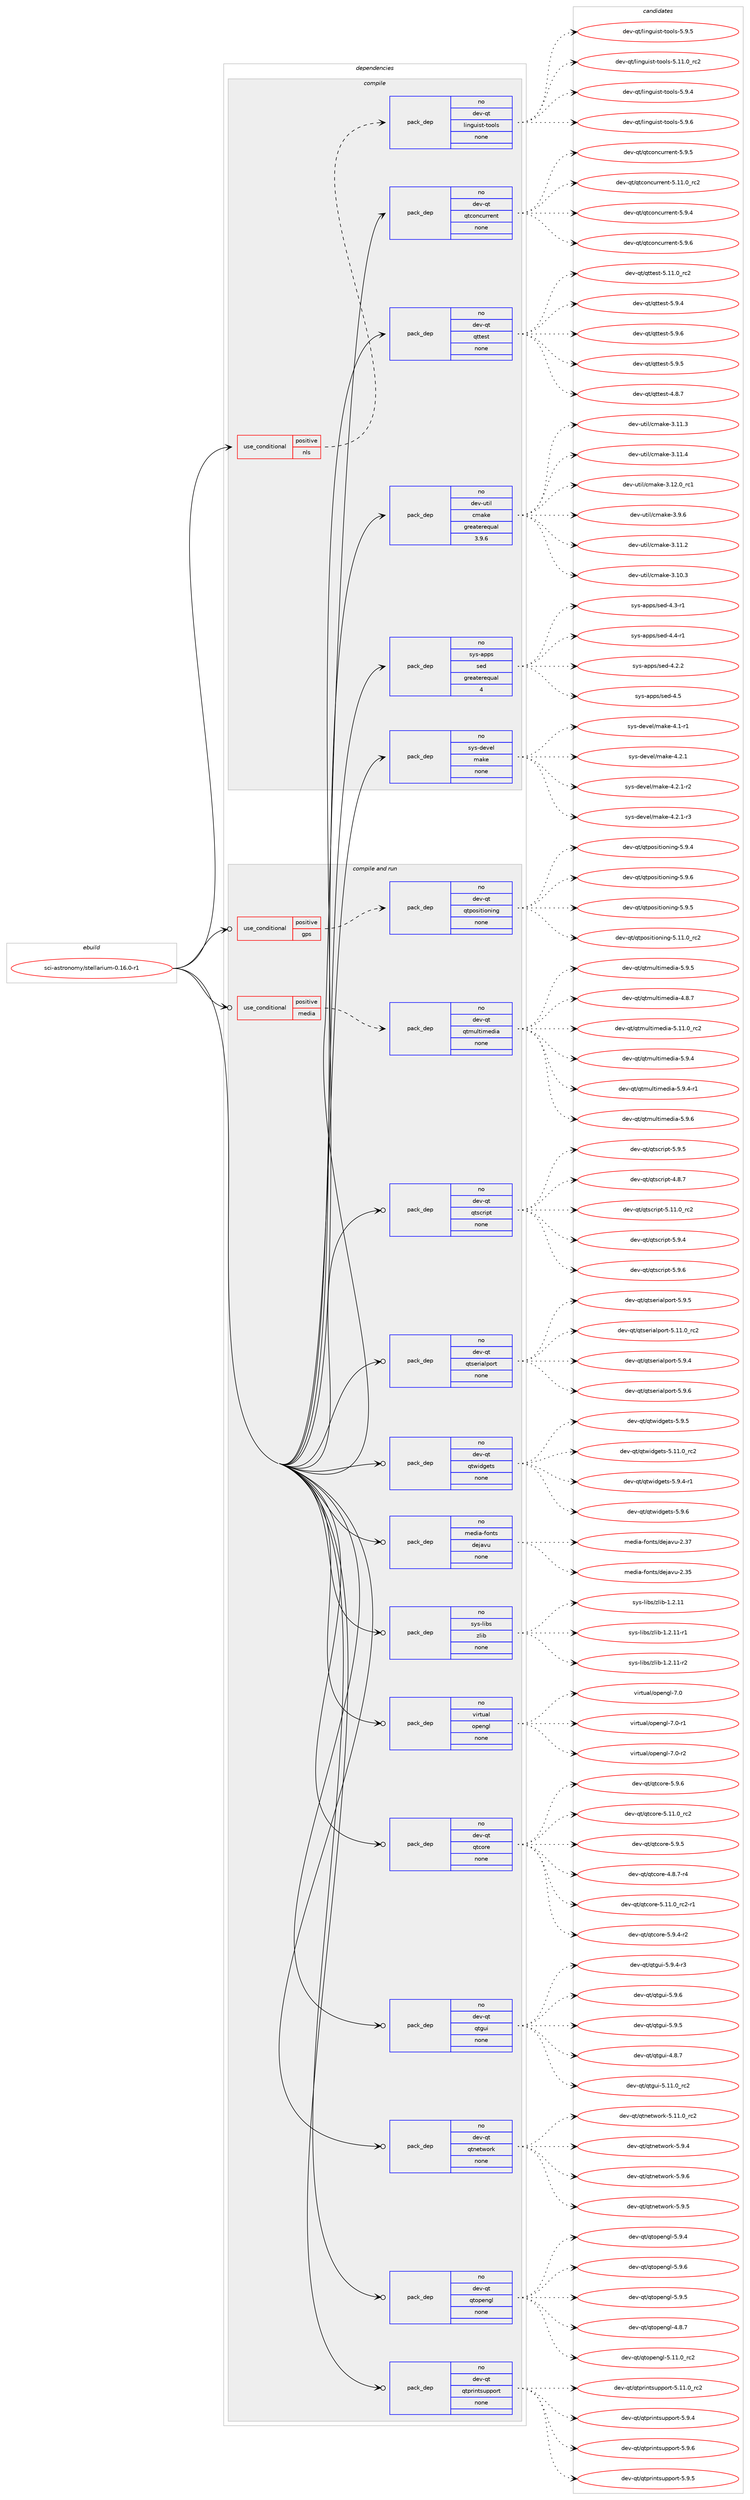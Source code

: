 digraph prolog {

# *************
# Graph options
# *************

newrank=true;
concentrate=true;
compound=true;
graph [rankdir=LR,fontname=Helvetica,fontsize=10,ranksep=1.5];#, ranksep=2.5, nodesep=0.2];
edge  [arrowhead=vee];
node  [fontname=Helvetica,fontsize=10];

# **********
# The ebuild
# **********

subgraph cluster_leftcol {
color=gray;
rank=same;
label=<<i>ebuild</i>>;
id [label="sci-astronomy/stellarium-0.16.0-r1", color=red, width=4, href="../sci-astronomy/stellarium-0.16.0-r1.svg"];
}

# ****************
# The dependencies
# ****************

subgraph cluster_midcol {
color=gray;
label=<<i>dependencies</i>>;
subgraph cluster_compile {
fillcolor="#eeeeee";
style=filled;
label=<<i>compile</i>>;
subgraph cond92 {
dependency363 [label=<<TABLE BORDER="0" CELLBORDER="1" CELLSPACING="0" CELLPADDING="4"><TR><TD ROWSPAN="3" CELLPADDING="10">use_conditional</TD></TR><TR><TD>positive</TD></TR><TR><TD>nls</TD></TR></TABLE>>, shape=none, color=red];
subgraph pack268 {
dependency364 [label=<<TABLE BORDER="0" CELLBORDER="1" CELLSPACING="0" CELLPADDING="4" WIDTH="220"><TR><TD ROWSPAN="6" CELLPADDING="30">pack_dep</TD></TR><TR><TD WIDTH="110">no</TD></TR><TR><TD>dev-qt</TD></TR><TR><TD>linguist-tools</TD></TR><TR><TD>none</TD></TR><TR><TD></TD></TR></TABLE>>, shape=none, color=blue];
}
dependency363:e -> dependency364:w [weight=20,style="dashed",arrowhead="vee"];
}
id:e -> dependency363:w [weight=20,style="solid",arrowhead="vee"];
subgraph pack269 {
dependency365 [label=<<TABLE BORDER="0" CELLBORDER="1" CELLSPACING="0" CELLPADDING="4" WIDTH="220"><TR><TD ROWSPAN="6" CELLPADDING="30">pack_dep</TD></TR><TR><TD WIDTH="110">no</TD></TR><TR><TD>dev-qt</TD></TR><TR><TD>qtconcurrent</TD></TR><TR><TD>none</TD></TR><TR><TD></TD></TR></TABLE>>, shape=none, color=blue];
}
id:e -> dependency365:w [weight=20,style="solid",arrowhead="vee"];
subgraph pack270 {
dependency366 [label=<<TABLE BORDER="0" CELLBORDER="1" CELLSPACING="0" CELLPADDING="4" WIDTH="220"><TR><TD ROWSPAN="6" CELLPADDING="30">pack_dep</TD></TR><TR><TD WIDTH="110">no</TD></TR><TR><TD>dev-qt</TD></TR><TR><TD>qttest</TD></TR><TR><TD>none</TD></TR><TR><TD></TD></TR></TABLE>>, shape=none, color=blue];
}
id:e -> dependency366:w [weight=20,style="solid",arrowhead="vee"];
subgraph pack271 {
dependency367 [label=<<TABLE BORDER="0" CELLBORDER="1" CELLSPACING="0" CELLPADDING="4" WIDTH="220"><TR><TD ROWSPAN="6" CELLPADDING="30">pack_dep</TD></TR><TR><TD WIDTH="110">no</TD></TR><TR><TD>dev-util</TD></TR><TR><TD>cmake</TD></TR><TR><TD>greaterequal</TD></TR><TR><TD>3.9.6</TD></TR></TABLE>>, shape=none, color=blue];
}
id:e -> dependency367:w [weight=20,style="solid",arrowhead="vee"];
subgraph pack272 {
dependency368 [label=<<TABLE BORDER="0" CELLBORDER="1" CELLSPACING="0" CELLPADDING="4" WIDTH="220"><TR><TD ROWSPAN="6" CELLPADDING="30">pack_dep</TD></TR><TR><TD WIDTH="110">no</TD></TR><TR><TD>sys-apps</TD></TR><TR><TD>sed</TD></TR><TR><TD>greaterequal</TD></TR><TR><TD>4</TD></TR></TABLE>>, shape=none, color=blue];
}
id:e -> dependency368:w [weight=20,style="solid",arrowhead="vee"];
subgraph pack273 {
dependency369 [label=<<TABLE BORDER="0" CELLBORDER="1" CELLSPACING="0" CELLPADDING="4" WIDTH="220"><TR><TD ROWSPAN="6" CELLPADDING="30">pack_dep</TD></TR><TR><TD WIDTH="110">no</TD></TR><TR><TD>sys-devel</TD></TR><TR><TD>make</TD></TR><TR><TD>none</TD></TR><TR><TD></TD></TR></TABLE>>, shape=none, color=blue];
}
id:e -> dependency369:w [weight=20,style="solid",arrowhead="vee"];
}
subgraph cluster_compileandrun {
fillcolor="#eeeeee";
style=filled;
label=<<i>compile and run</i>>;
subgraph cond93 {
dependency370 [label=<<TABLE BORDER="0" CELLBORDER="1" CELLSPACING="0" CELLPADDING="4"><TR><TD ROWSPAN="3" CELLPADDING="10">use_conditional</TD></TR><TR><TD>positive</TD></TR><TR><TD>gps</TD></TR></TABLE>>, shape=none, color=red];
subgraph pack274 {
dependency371 [label=<<TABLE BORDER="0" CELLBORDER="1" CELLSPACING="0" CELLPADDING="4" WIDTH="220"><TR><TD ROWSPAN="6" CELLPADDING="30">pack_dep</TD></TR><TR><TD WIDTH="110">no</TD></TR><TR><TD>dev-qt</TD></TR><TR><TD>qtpositioning</TD></TR><TR><TD>none</TD></TR><TR><TD></TD></TR></TABLE>>, shape=none, color=blue];
}
dependency370:e -> dependency371:w [weight=20,style="dashed",arrowhead="vee"];
}
id:e -> dependency370:w [weight=20,style="solid",arrowhead="odotvee"];
subgraph cond94 {
dependency372 [label=<<TABLE BORDER="0" CELLBORDER="1" CELLSPACING="0" CELLPADDING="4"><TR><TD ROWSPAN="3" CELLPADDING="10">use_conditional</TD></TR><TR><TD>positive</TD></TR><TR><TD>media</TD></TR></TABLE>>, shape=none, color=red];
subgraph pack275 {
dependency373 [label=<<TABLE BORDER="0" CELLBORDER="1" CELLSPACING="0" CELLPADDING="4" WIDTH="220"><TR><TD ROWSPAN="6" CELLPADDING="30">pack_dep</TD></TR><TR><TD WIDTH="110">no</TD></TR><TR><TD>dev-qt</TD></TR><TR><TD>qtmultimedia</TD></TR><TR><TD>none</TD></TR><TR><TD></TD></TR></TABLE>>, shape=none, color=blue];
}
dependency372:e -> dependency373:w [weight=20,style="dashed",arrowhead="vee"];
}
id:e -> dependency372:w [weight=20,style="solid",arrowhead="odotvee"];
subgraph pack276 {
dependency374 [label=<<TABLE BORDER="0" CELLBORDER="1" CELLSPACING="0" CELLPADDING="4" WIDTH="220"><TR><TD ROWSPAN="6" CELLPADDING="30">pack_dep</TD></TR><TR><TD WIDTH="110">no</TD></TR><TR><TD>dev-qt</TD></TR><TR><TD>qtcore</TD></TR><TR><TD>none</TD></TR><TR><TD></TD></TR></TABLE>>, shape=none, color=blue];
}
id:e -> dependency374:w [weight=20,style="solid",arrowhead="odotvee"];
subgraph pack277 {
dependency375 [label=<<TABLE BORDER="0" CELLBORDER="1" CELLSPACING="0" CELLPADDING="4" WIDTH="220"><TR><TD ROWSPAN="6" CELLPADDING="30">pack_dep</TD></TR><TR><TD WIDTH="110">no</TD></TR><TR><TD>dev-qt</TD></TR><TR><TD>qtgui</TD></TR><TR><TD>none</TD></TR><TR><TD></TD></TR></TABLE>>, shape=none, color=blue];
}
id:e -> dependency375:w [weight=20,style="solid",arrowhead="odotvee"];
subgraph pack278 {
dependency376 [label=<<TABLE BORDER="0" CELLBORDER="1" CELLSPACING="0" CELLPADDING="4" WIDTH="220"><TR><TD ROWSPAN="6" CELLPADDING="30">pack_dep</TD></TR><TR><TD WIDTH="110">no</TD></TR><TR><TD>dev-qt</TD></TR><TR><TD>qtnetwork</TD></TR><TR><TD>none</TD></TR><TR><TD></TD></TR></TABLE>>, shape=none, color=blue];
}
id:e -> dependency376:w [weight=20,style="solid",arrowhead="odotvee"];
subgraph pack279 {
dependency377 [label=<<TABLE BORDER="0" CELLBORDER="1" CELLSPACING="0" CELLPADDING="4" WIDTH="220"><TR><TD ROWSPAN="6" CELLPADDING="30">pack_dep</TD></TR><TR><TD WIDTH="110">no</TD></TR><TR><TD>dev-qt</TD></TR><TR><TD>qtopengl</TD></TR><TR><TD>none</TD></TR><TR><TD></TD></TR></TABLE>>, shape=none, color=blue];
}
id:e -> dependency377:w [weight=20,style="solid",arrowhead="odotvee"];
subgraph pack280 {
dependency378 [label=<<TABLE BORDER="0" CELLBORDER="1" CELLSPACING="0" CELLPADDING="4" WIDTH="220"><TR><TD ROWSPAN="6" CELLPADDING="30">pack_dep</TD></TR><TR><TD WIDTH="110">no</TD></TR><TR><TD>dev-qt</TD></TR><TR><TD>qtprintsupport</TD></TR><TR><TD>none</TD></TR><TR><TD></TD></TR></TABLE>>, shape=none, color=blue];
}
id:e -> dependency378:w [weight=20,style="solid",arrowhead="odotvee"];
subgraph pack281 {
dependency379 [label=<<TABLE BORDER="0" CELLBORDER="1" CELLSPACING="0" CELLPADDING="4" WIDTH="220"><TR><TD ROWSPAN="6" CELLPADDING="30">pack_dep</TD></TR><TR><TD WIDTH="110">no</TD></TR><TR><TD>dev-qt</TD></TR><TR><TD>qtscript</TD></TR><TR><TD>none</TD></TR><TR><TD></TD></TR></TABLE>>, shape=none, color=blue];
}
id:e -> dependency379:w [weight=20,style="solid",arrowhead="odotvee"];
subgraph pack282 {
dependency380 [label=<<TABLE BORDER="0" CELLBORDER="1" CELLSPACING="0" CELLPADDING="4" WIDTH="220"><TR><TD ROWSPAN="6" CELLPADDING="30">pack_dep</TD></TR><TR><TD WIDTH="110">no</TD></TR><TR><TD>dev-qt</TD></TR><TR><TD>qtserialport</TD></TR><TR><TD>none</TD></TR><TR><TD></TD></TR></TABLE>>, shape=none, color=blue];
}
id:e -> dependency380:w [weight=20,style="solid",arrowhead="odotvee"];
subgraph pack283 {
dependency381 [label=<<TABLE BORDER="0" CELLBORDER="1" CELLSPACING="0" CELLPADDING="4" WIDTH="220"><TR><TD ROWSPAN="6" CELLPADDING="30">pack_dep</TD></TR><TR><TD WIDTH="110">no</TD></TR><TR><TD>dev-qt</TD></TR><TR><TD>qtwidgets</TD></TR><TR><TD>none</TD></TR><TR><TD></TD></TR></TABLE>>, shape=none, color=blue];
}
id:e -> dependency381:w [weight=20,style="solid",arrowhead="odotvee"];
subgraph pack284 {
dependency382 [label=<<TABLE BORDER="0" CELLBORDER="1" CELLSPACING="0" CELLPADDING="4" WIDTH="220"><TR><TD ROWSPAN="6" CELLPADDING="30">pack_dep</TD></TR><TR><TD WIDTH="110">no</TD></TR><TR><TD>media-fonts</TD></TR><TR><TD>dejavu</TD></TR><TR><TD>none</TD></TR><TR><TD></TD></TR></TABLE>>, shape=none, color=blue];
}
id:e -> dependency382:w [weight=20,style="solid",arrowhead="odotvee"];
subgraph pack285 {
dependency383 [label=<<TABLE BORDER="0" CELLBORDER="1" CELLSPACING="0" CELLPADDING="4" WIDTH="220"><TR><TD ROWSPAN="6" CELLPADDING="30">pack_dep</TD></TR><TR><TD WIDTH="110">no</TD></TR><TR><TD>sys-libs</TD></TR><TR><TD>zlib</TD></TR><TR><TD>none</TD></TR><TR><TD></TD></TR></TABLE>>, shape=none, color=blue];
}
id:e -> dependency383:w [weight=20,style="solid",arrowhead="odotvee"];
subgraph pack286 {
dependency384 [label=<<TABLE BORDER="0" CELLBORDER="1" CELLSPACING="0" CELLPADDING="4" WIDTH="220"><TR><TD ROWSPAN="6" CELLPADDING="30">pack_dep</TD></TR><TR><TD WIDTH="110">no</TD></TR><TR><TD>virtual</TD></TR><TR><TD>opengl</TD></TR><TR><TD>none</TD></TR><TR><TD></TD></TR></TABLE>>, shape=none, color=blue];
}
id:e -> dependency384:w [weight=20,style="solid",arrowhead="odotvee"];
}
subgraph cluster_run {
fillcolor="#eeeeee";
style=filled;
label=<<i>run</i>>;
}
}

# **************
# The candidates
# **************

subgraph cluster_choices {
rank=same;
color=gray;
label=<<i>candidates</i>>;

subgraph choice268 {
color=black;
nodesep=1;
choice100101118451131164710810511010311710511511645116111111108115455346574653 [label="dev-qt/linguist-tools-5.9.5", color=red, width=4,href="../dev-qt/linguist-tools-5.9.5.svg"];
choice10010111845113116471081051101031171051151164511611111110811545534649494648951149950 [label="dev-qt/linguist-tools-5.11.0_rc2", color=red, width=4,href="../dev-qt/linguist-tools-5.11.0_rc2.svg"];
choice100101118451131164710810511010311710511511645116111111108115455346574652 [label="dev-qt/linguist-tools-5.9.4", color=red, width=4,href="../dev-qt/linguist-tools-5.9.4.svg"];
choice100101118451131164710810511010311710511511645116111111108115455346574654 [label="dev-qt/linguist-tools-5.9.6", color=red, width=4,href="../dev-qt/linguist-tools-5.9.6.svg"];
dependency364:e -> choice100101118451131164710810511010311710511511645116111111108115455346574653:w [style=dotted,weight="100"];
dependency364:e -> choice10010111845113116471081051101031171051151164511611111110811545534649494648951149950:w [style=dotted,weight="100"];
dependency364:e -> choice100101118451131164710810511010311710511511645116111111108115455346574652:w [style=dotted,weight="100"];
dependency364:e -> choice100101118451131164710810511010311710511511645116111111108115455346574654:w [style=dotted,weight="100"];
}
subgraph choice269 {
color=black;
nodesep=1;
choice10010111845113116471131169911111099117114114101110116455346574653 [label="dev-qt/qtconcurrent-5.9.5", color=red, width=4,href="../dev-qt/qtconcurrent-5.9.5.svg"];
choice1001011184511311647113116991111109911711411410111011645534649494648951149950 [label="dev-qt/qtconcurrent-5.11.0_rc2", color=red, width=4,href="../dev-qt/qtconcurrent-5.11.0_rc2.svg"];
choice10010111845113116471131169911111099117114114101110116455346574652 [label="dev-qt/qtconcurrent-5.9.4", color=red, width=4,href="../dev-qt/qtconcurrent-5.9.4.svg"];
choice10010111845113116471131169911111099117114114101110116455346574654 [label="dev-qt/qtconcurrent-5.9.6", color=red, width=4,href="../dev-qt/qtconcurrent-5.9.6.svg"];
dependency365:e -> choice10010111845113116471131169911111099117114114101110116455346574653:w [style=dotted,weight="100"];
dependency365:e -> choice1001011184511311647113116991111109911711411410111011645534649494648951149950:w [style=dotted,weight="100"];
dependency365:e -> choice10010111845113116471131169911111099117114114101110116455346574652:w [style=dotted,weight="100"];
dependency365:e -> choice10010111845113116471131169911111099117114114101110116455346574654:w [style=dotted,weight="100"];
}
subgraph choice270 {
color=black;
nodesep=1;
choice1001011184511311647113116116101115116455346574653 [label="dev-qt/qttest-5.9.5", color=red, width=4,href="../dev-qt/qttest-5.9.5.svg"];
choice1001011184511311647113116116101115116455246564655 [label="dev-qt/qttest-4.8.7", color=red, width=4,href="../dev-qt/qttest-4.8.7.svg"];
choice100101118451131164711311611610111511645534649494648951149950 [label="dev-qt/qttest-5.11.0_rc2", color=red, width=4,href="../dev-qt/qttest-5.11.0_rc2.svg"];
choice1001011184511311647113116116101115116455346574652 [label="dev-qt/qttest-5.9.4", color=red, width=4,href="../dev-qt/qttest-5.9.4.svg"];
choice1001011184511311647113116116101115116455346574654 [label="dev-qt/qttest-5.9.6", color=red, width=4,href="../dev-qt/qttest-5.9.6.svg"];
dependency366:e -> choice1001011184511311647113116116101115116455346574653:w [style=dotted,weight="100"];
dependency366:e -> choice1001011184511311647113116116101115116455246564655:w [style=dotted,weight="100"];
dependency366:e -> choice100101118451131164711311611610111511645534649494648951149950:w [style=dotted,weight="100"];
dependency366:e -> choice1001011184511311647113116116101115116455346574652:w [style=dotted,weight="100"];
dependency366:e -> choice1001011184511311647113116116101115116455346574654:w [style=dotted,weight="100"];
}
subgraph choice271 {
color=black;
nodesep=1;
choice1001011184511711610510847991099710710145514649494650 [label="dev-util/cmake-3.11.2", color=red, width=4,href="../dev-util/cmake-3.11.2.svg"];
choice1001011184511711610510847991099710710145514649484651 [label="dev-util/cmake-3.10.3", color=red, width=4,href="../dev-util/cmake-3.10.3.svg"];
choice1001011184511711610510847991099710710145514649494651 [label="dev-util/cmake-3.11.3", color=red, width=4,href="../dev-util/cmake-3.11.3.svg"];
choice1001011184511711610510847991099710710145514649494652 [label="dev-util/cmake-3.11.4", color=red, width=4,href="../dev-util/cmake-3.11.4.svg"];
choice1001011184511711610510847991099710710145514649504648951149949 [label="dev-util/cmake-3.12.0_rc1", color=red, width=4,href="../dev-util/cmake-3.12.0_rc1.svg"];
choice10010111845117116105108479910997107101455146574654 [label="dev-util/cmake-3.9.6", color=red, width=4,href="../dev-util/cmake-3.9.6.svg"];
dependency367:e -> choice1001011184511711610510847991099710710145514649494650:w [style=dotted,weight="100"];
dependency367:e -> choice1001011184511711610510847991099710710145514649484651:w [style=dotted,weight="100"];
dependency367:e -> choice1001011184511711610510847991099710710145514649494651:w [style=dotted,weight="100"];
dependency367:e -> choice1001011184511711610510847991099710710145514649494652:w [style=dotted,weight="100"];
dependency367:e -> choice1001011184511711610510847991099710710145514649504648951149949:w [style=dotted,weight="100"];
dependency367:e -> choice10010111845117116105108479910997107101455146574654:w [style=dotted,weight="100"];
}
subgraph choice272 {
color=black;
nodesep=1;
choice115121115459711211211547115101100455246514511449 [label="sys-apps/sed-4.3-r1", color=red, width=4,href="../sys-apps/sed-4.3-r1.svg"];
choice115121115459711211211547115101100455246524511449 [label="sys-apps/sed-4.4-r1", color=red, width=4,href="../sys-apps/sed-4.4-r1.svg"];
choice115121115459711211211547115101100455246504650 [label="sys-apps/sed-4.2.2", color=red, width=4,href="../sys-apps/sed-4.2.2.svg"];
choice11512111545971121121154711510110045524653 [label="sys-apps/sed-4.5", color=red, width=4,href="../sys-apps/sed-4.5.svg"];
dependency368:e -> choice115121115459711211211547115101100455246514511449:w [style=dotted,weight="100"];
dependency368:e -> choice115121115459711211211547115101100455246524511449:w [style=dotted,weight="100"];
dependency368:e -> choice115121115459711211211547115101100455246504650:w [style=dotted,weight="100"];
dependency368:e -> choice11512111545971121121154711510110045524653:w [style=dotted,weight="100"];
}
subgraph choice273 {
color=black;
nodesep=1;
choice115121115451001011181011084710997107101455246494511449 [label="sys-devel/make-4.1-r1", color=red, width=4,href="../sys-devel/make-4.1-r1.svg"];
choice115121115451001011181011084710997107101455246504649 [label="sys-devel/make-4.2.1", color=red, width=4,href="../sys-devel/make-4.2.1.svg"];
choice1151211154510010111810110847109971071014552465046494511450 [label="sys-devel/make-4.2.1-r2", color=red, width=4,href="../sys-devel/make-4.2.1-r2.svg"];
choice1151211154510010111810110847109971071014552465046494511451 [label="sys-devel/make-4.2.1-r3", color=red, width=4,href="../sys-devel/make-4.2.1-r3.svg"];
dependency369:e -> choice115121115451001011181011084710997107101455246494511449:w [style=dotted,weight="100"];
dependency369:e -> choice115121115451001011181011084710997107101455246504649:w [style=dotted,weight="100"];
dependency369:e -> choice1151211154510010111810110847109971071014552465046494511450:w [style=dotted,weight="100"];
dependency369:e -> choice1151211154510010111810110847109971071014552465046494511451:w [style=dotted,weight="100"];
}
subgraph choice274 {
color=black;
nodesep=1;
choice1001011184511311647113116112111115105116105111110105110103455346574653 [label="dev-qt/qtpositioning-5.9.5", color=red, width=4,href="../dev-qt/qtpositioning-5.9.5.svg"];
choice100101118451131164711311611211111510511610511111010511010345534649494648951149950 [label="dev-qt/qtpositioning-5.11.0_rc2", color=red, width=4,href="../dev-qt/qtpositioning-5.11.0_rc2.svg"];
choice1001011184511311647113116112111115105116105111110105110103455346574652 [label="dev-qt/qtpositioning-5.9.4", color=red, width=4,href="../dev-qt/qtpositioning-5.9.4.svg"];
choice1001011184511311647113116112111115105116105111110105110103455346574654 [label="dev-qt/qtpositioning-5.9.6", color=red, width=4,href="../dev-qt/qtpositioning-5.9.6.svg"];
dependency371:e -> choice1001011184511311647113116112111115105116105111110105110103455346574653:w [style=dotted,weight="100"];
dependency371:e -> choice100101118451131164711311611211111510511610511111010511010345534649494648951149950:w [style=dotted,weight="100"];
dependency371:e -> choice1001011184511311647113116112111115105116105111110105110103455346574652:w [style=dotted,weight="100"];
dependency371:e -> choice1001011184511311647113116112111115105116105111110105110103455346574654:w [style=dotted,weight="100"];
}
subgraph choice275 {
color=black;
nodesep=1;
choice100101118451131164711311610911710811610510910110010597455346574653 [label="dev-qt/qtmultimedia-5.9.5", color=red, width=4,href="../dev-qt/qtmultimedia-5.9.5.svg"];
choice100101118451131164711311610911710811610510910110010597455246564655 [label="dev-qt/qtmultimedia-4.8.7", color=red, width=4,href="../dev-qt/qtmultimedia-4.8.7.svg"];
choice10010111845113116471131161091171081161051091011001059745534649494648951149950 [label="dev-qt/qtmultimedia-5.11.0_rc2", color=red, width=4,href="../dev-qt/qtmultimedia-5.11.0_rc2.svg"];
choice100101118451131164711311610911710811610510910110010597455346574652 [label="dev-qt/qtmultimedia-5.9.4", color=red, width=4,href="../dev-qt/qtmultimedia-5.9.4.svg"];
choice1001011184511311647113116109117108116105109101100105974553465746524511449 [label="dev-qt/qtmultimedia-5.9.4-r1", color=red, width=4,href="../dev-qt/qtmultimedia-5.9.4-r1.svg"];
choice100101118451131164711311610911710811610510910110010597455346574654 [label="dev-qt/qtmultimedia-5.9.6", color=red, width=4,href="../dev-qt/qtmultimedia-5.9.6.svg"];
dependency373:e -> choice100101118451131164711311610911710811610510910110010597455346574653:w [style=dotted,weight="100"];
dependency373:e -> choice100101118451131164711311610911710811610510910110010597455246564655:w [style=dotted,weight="100"];
dependency373:e -> choice10010111845113116471131161091171081161051091011001059745534649494648951149950:w [style=dotted,weight="100"];
dependency373:e -> choice100101118451131164711311610911710811610510910110010597455346574652:w [style=dotted,weight="100"];
dependency373:e -> choice1001011184511311647113116109117108116105109101100105974553465746524511449:w [style=dotted,weight="100"];
dependency373:e -> choice100101118451131164711311610911710811610510910110010597455346574654:w [style=dotted,weight="100"];
}
subgraph choice276 {
color=black;
nodesep=1;
choice10010111845113116471131169911111410145534649494648951149950 [label="dev-qt/qtcore-5.11.0_rc2", color=red, width=4,href="../dev-qt/qtcore-5.11.0_rc2.svg"];
choice100101118451131164711311699111114101455346574653 [label="dev-qt/qtcore-5.9.5", color=red, width=4,href="../dev-qt/qtcore-5.9.5.svg"];
choice1001011184511311647113116991111141014552465646554511452 [label="dev-qt/qtcore-4.8.7-r4", color=red, width=4,href="../dev-qt/qtcore-4.8.7-r4.svg"];
choice100101118451131164711311699111114101455346494946489511499504511449 [label="dev-qt/qtcore-5.11.0_rc2-r1", color=red, width=4,href="../dev-qt/qtcore-5.11.0_rc2-r1.svg"];
choice1001011184511311647113116991111141014553465746524511450 [label="dev-qt/qtcore-5.9.4-r2", color=red, width=4,href="../dev-qt/qtcore-5.9.4-r2.svg"];
choice100101118451131164711311699111114101455346574654 [label="dev-qt/qtcore-5.9.6", color=red, width=4,href="../dev-qt/qtcore-5.9.6.svg"];
dependency374:e -> choice10010111845113116471131169911111410145534649494648951149950:w [style=dotted,weight="100"];
dependency374:e -> choice100101118451131164711311699111114101455346574653:w [style=dotted,weight="100"];
dependency374:e -> choice1001011184511311647113116991111141014552465646554511452:w [style=dotted,weight="100"];
dependency374:e -> choice100101118451131164711311699111114101455346494946489511499504511449:w [style=dotted,weight="100"];
dependency374:e -> choice1001011184511311647113116991111141014553465746524511450:w [style=dotted,weight="100"];
dependency374:e -> choice100101118451131164711311699111114101455346574654:w [style=dotted,weight="100"];
}
subgraph choice277 {
color=black;
nodesep=1;
choice1001011184511311647113116103117105455346574653 [label="dev-qt/qtgui-5.9.5", color=red, width=4,href="../dev-qt/qtgui-5.9.5.svg"];
choice1001011184511311647113116103117105455246564655 [label="dev-qt/qtgui-4.8.7", color=red, width=4,href="../dev-qt/qtgui-4.8.7.svg"];
choice100101118451131164711311610311710545534649494648951149950 [label="dev-qt/qtgui-5.11.0_rc2", color=red, width=4,href="../dev-qt/qtgui-5.11.0_rc2.svg"];
choice10010111845113116471131161031171054553465746524511451 [label="dev-qt/qtgui-5.9.4-r3", color=red, width=4,href="../dev-qt/qtgui-5.9.4-r3.svg"];
choice1001011184511311647113116103117105455346574654 [label="dev-qt/qtgui-5.9.6", color=red, width=4,href="../dev-qt/qtgui-5.9.6.svg"];
dependency375:e -> choice1001011184511311647113116103117105455346574653:w [style=dotted,weight="100"];
dependency375:e -> choice1001011184511311647113116103117105455246564655:w [style=dotted,weight="100"];
dependency375:e -> choice100101118451131164711311610311710545534649494648951149950:w [style=dotted,weight="100"];
dependency375:e -> choice10010111845113116471131161031171054553465746524511451:w [style=dotted,weight="100"];
dependency375:e -> choice1001011184511311647113116103117105455346574654:w [style=dotted,weight="100"];
}
subgraph choice278 {
color=black;
nodesep=1;
choice1001011184511311647113116110101116119111114107455346574653 [label="dev-qt/qtnetwork-5.9.5", color=red, width=4,href="../dev-qt/qtnetwork-5.9.5.svg"];
choice100101118451131164711311611010111611911111410745534649494648951149950 [label="dev-qt/qtnetwork-5.11.0_rc2", color=red, width=4,href="../dev-qt/qtnetwork-5.11.0_rc2.svg"];
choice1001011184511311647113116110101116119111114107455346574652 [label="dev-qt/qtnetwork-5.9.4", color=red, width=4,href="../dev-qt/qtnetwork-5.9.4.svg"];
choice1001011184511311647113116110101116119111114107455346574654 [label="dev-qt/qtnetwork-5.9.6", color=red, width=4,href="../dev-qt/qtnetwork-5.9.6.svg"];
dependency376:e -> choice1001011184511311647113116110101116119111114107455346574653:w [style=dotted,weight="100"];
dependency376:e -> choice100101118451131164711311611010111611911111410745534649494648951149950:w [style=dotted,weight="100"];
dependency376:e -> choice1001011184511311647113116110101116119111114107455346574652:w [style=dotted,weight="100"];
dependency376:e -> choice1001011184511311647113116110101116119111114107455346574654:w [style=dotted,weight="100"];
}
subgraph choice279 {
color=black;
nodesep=1;
choice1001011184511311647113116111112101110103108455346574653 [label="dev-qt/qtopengl-5.9.5", color=red, width=4,href="../dev-qt/qtopengl-5.9.5.svg"];
choice1001011184511311647113116111112101110103108455246564655 [label="dev-qt/qtopengl-4.8.7", color=red, width=4,href="../dev-qt/qtopengl-4.8.7.svg"];
choice100101118451131164711311611111210111010310845534649494648951149950 [label="dev-qt/qtopengl-5.11.0_rc2", color=red, width=4,href="../dev-qt/qtopengl-5.11.0_rc2.svg"];
choice1001011184511311647113116111112101110103108455346574652 [label="dev-qt/qtopengl-5.9.4", color=red, width=4,href="../dev-qt/qtopengl-5.9.4.svg"];
choice1001011184511311647113116111112101110103108455346574654 [label="dev-qt/qtopengl-5.9.6", color=red, width=4,href="../dev-qt/qtopengl-5.9.6.svg"];
dependency377:e -> choice1001011184511311647113116111112101110103108455346574653:w [style=dotted,weight="100"];
dependency377:e -> choice1001011184511311647113116111112101110103108455246564655:w [style=dotted,weight="100"];
dependency377:e -> choice100101118451131164711311611111210111010310845534649494648951149950:w [style=dotted,weight="100"];
dependency377:e -> choice1001011184511311647113116111112101110103108455346574652:w [style=dotted,weight="100"];
dependency377:e -> choice1001011184511311647113116111112101110103108455346574654:w [style=dotted,weight="100"];
}
subgraph choice280 {
color=black;
nodesep=1;
choice1001011184511311647113116112114105110116115117112112111114116455346574653 [label="dev-qt/qtprintsupport-5.9.5", color=red, width=4,href="../dev-qt/qtprintsupport-5.9.5.svg"];
choice100101118451131164711311611211410511011611511711211211111411645534649494648951149950 [label="dev-qt/qtprintsupport-5.11.0_rc2", color=red, width=4,href="../dev-qt/qtprintsupport-5.11.0_rc2.svg"];
choice1001011184511311647113116112114105110116115117112112111114116455346574652 [label="dev-qt/qtprintsupport-5.9.4", color=red, width=4,href="../dev-qt/qtprintsupport-5.9.4.svg"];
choice1001011184511311647113116112114105110116115117112112111114116455346574654 [label="dev-qt/qtprintsupport-5.9.6", color=red, width=4,href="../dev-qt/qtprintsupport-5.9.6.svg"];
dependency378:e -> choice1001011184511311647113116112114105110116115117112112111114116455346574653:w [style=dotted,weight="100"];
dependency378:e -> choice100101118451131164711311611211410511011611511711211211111411645534649494648951149950:w [style=dotted,weight="100"];
dependency378:e -> choice1001011184511311647113116112114105110116115117112112111114116455346574652:w [style=dotted,weight="100"];
dependency378:e -> choice1001011184511311647113116112114105110116115117112112111114116455346574654:w [style=dotted,weight="100"];
}
subgraph choice281 {
color=black;
nodesep=1;
choice100101118451131164711311611599114105112116455346574653 [label="dev-qt/qtscript-5.9.5", color=red, width=4,href="../dev-qt/qtscript-5.9.5.svg"];
choice100101118451131164711311611599114105112116455246564655 [label="dev-qt/qtscript-4.8.7", color=red, width=4,href="../dev-qt/qtscript-4.8.7.svg"];
choice10010111845113116471131161159911410511211645534649494648951149950 [label="dev-qt/qtscript-5.11.0_rc2", color=red, width=4,href="../dev-qt/qtscript-5.11.0_rc2.svg"];
choice100101118451131164711311611599114105112116455346574652 [label="dev-qt/qtscript-5.9.4", color=red, width=4,href="../dev-qt/qtscript-5.9.4.svg"];
choice100101118451131164711311611599114105112116455346574654 [label="dev-qt/qtscript-5.9.6", color=red, width=4,href="../dev-qt/qtscript-5.9.6.svg"];
dependency379:e -> choice100101118451131164711311611599114105112116455346574653:w [style=dotted,weight="100"];
dependency379:e -> choice100101118451131164711311611599114105112116455246564655:w [style=dotted,weight="100"];
dependency379:e -> choice10010111845113116471131161159911410511211645534649494648951149950:w [style=dotted,weight="100"];
dependency379:e -> choice100101118451131164711311611599114105112116455346574652:w [style=dotted,weight="100"];
dependency379:e -> choice100101118451131164711311611599114105112116455346574654:w [style=dotted,weight="100"];
}
subgraph choice282 {
color=black;
nodesep=1;
choice100101118451131164711311611510111410597108112111114116455346574653 [label="dev-qt/qtserialport-5.9.5", color=red, width=4,href="../dev-qt/qtserialport-5.9.5.svg"];
choice10010111845113116471131161151011141059710811211111411645534649494648951149950 [label="dev-qt/qtserialport-5.11.0_rc2", color=red, width=4,href="../dev-qt/qtserialport-5.11.0_rc2.svg"];
choice100101118451131164711311611510111410597108112111114116455346574652 [label="dev-qt/qtserialport-5.9.4", color=red, width=4,href="../dev-qt/qtserialport-5.9.4.svg"];
choice100101118451131164711311611510111410597108112111114116455346574654 [label="dev-qt/qtserialport-5.9.6", color=red, width=4,href="../dev-qt/qtserialport-5.9.6.svg"];
dependency380:e -> choice100101118451131164711311611510111410597108112111114116455346574653:w [style=dotted,weight="100"];
dependency380:e -> choice10010111845113116471131161151011141059710811211111411645534649494648951149950:w [style=dotted,weight="100"];
dependency380:e -> choice100101118451131164711311611510111410597108112111114116455346574652:w [style=dotted,weight="100"];
dependency380:e -> choice100101118451131164711311611510111410597108112111114116455346574654:w [style=dotted,weight="100"];
}
subgraph choice283 {
color=black;
nodesep=1;
choice1001011184511311647113116119105100103101116115455346574653 [label="dev-qt/qtwidgets-5.9.5", color=red, width=4,href="../dev-qt/qtwidgets-5.9.5.svg"];
choice100101118451131164711311611910510010310111611545534649494648951149950 [label="dev-qt/qtwidgets-5.11.0_rc2", color=red, width=4,href="../dev-qt/qtwidgets-5.11.0_rc2.svg"];
choice10010111845113116471131161191051001031011161154553465746524511449 [label="dev-qt/qtwidgets-5.9.4-r1", color=red, width=4,href="../dev-qt/qtwidgets-5.9.4-r1.svg"];
choice1001011184511311647113116119105100103101116115455346574654 [label="dev-qt/qtwidgets-5.9.6", color=red, width=4,href="../dev-qt/qtwidgets-5.9.6.svg"];
dependency381:e -> choice1001011184511311647113116119105100103101116115455346574653:w [style=dotted,weight="100"];
dependency381:e -> choice100101118451131164711311611910510010310111611545534649494648951149950:w [style=dotted,weight="100"];
dependency381:e -> choice10010111845113116471131161191051001031011161154553465746524511449:w [style=dotted,weight="100"];
dependency381:e -> choice1001011184511311647113116119105100103101116115455346574654:w [style=dotted,weight="100"];
}
subgraph choice284 {
color=black;
nodesep=1;
choice109101100105974510211111011611547100101106971181174550465153 [label="media-fonts/dejavu-2.35", color=red, width=4,href="../media-fonts/dejavu-2.35.svg"];
choice109101100105974510211111011611547100101106971181174550465155 [label="media-fonts/dejavu-2.37", color=red, width=4,href="../media-fonts/dejavu-2.37.svg"];
dependency382:e -> choice109101100105974510211111011611547100101106971181174550465153:w [style=dotted,weight="100"];
dependency382:e -> choice109101100105974510211111011611547100101106971181174550465155:w [style=dotted,weight="100"];
}
subgraph choice285 {
color=black;
nodesep=1;
choice1151211154510810598115471221081059845494650464949 [label="sys-libs/zlib-1.2.11", color=red, width=4,href="../sys-libs/zlib-1.2.11.svg"];
choice11512111545108105981154712210810598454946504649494511449 [label="sys-libs/zlib-1.2.11-r1", color=red, width=4,href="../sys-libs/zlib-1.2.11-r1.svg"];
choice11512111545108105981154712210810598454946504649494511450 [label="sys-libs/zlib-1.2.11-r2", color=red, width=4,href="../sys-libs/zlib-1.2.11-r2.svg"];
dependency383:e -> choice1151211154510810598115471221081059845494650464949:w [style=dotted,weight="100"];
dependency383:e -> choice11512111545108105981154712210810598454946504649494511449:w [style=dotted,weight="100"];
dependency383:e -> choice11512111545108105981154712210810598454946504649494511450:w [style=dotted,weight="100"];
}
subgraph choice286 {
color=black;
nodesep=1;
choice118105114116117971084711111210111010310845554648 [label="virtual/opengl-7.0", color=red, width=4,href="../virtual/opengl-7.0.svg"];
choice1181051141161179710847111112101110103108455546484511449 [label="virtual/opengl-7.0-r1", color=red, width=4,href="../virtual/opengl-7.0-r1.svg"];
choice1181051141161179710847111112101110103108455546484511450 [label="virtual/opengl-7.0-r2", color=red, width=4,href="../virtual/opengl-7.0-r2.svg"];
dependency384:e -> choice118105114116117971084711111210111010310845554648:w [style=dotted,weight="100"];
dependency384:e -> choice1181051141161179710847111112101110103108455546484511449:w [style=dotted,weight="100"];
dependency384:e -> choice1181051141161179710847111112101110103108455546484511450:w [style=dotted,weight="100"];
}
}

}
